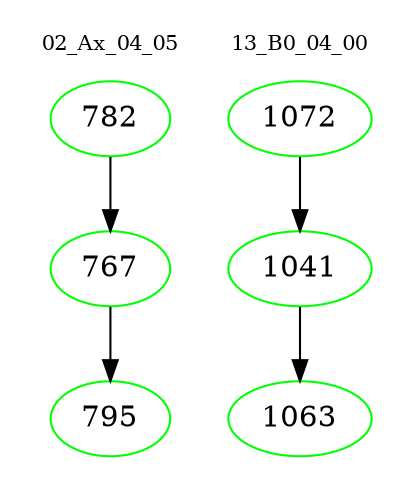 digraph{
subgraph cluster_0 {
color = white
label = "02_Ax_04_05";
fontsize=10;
T0_782 [label="782", color="green"]
T0_782 -> T0_767 [color="black"]
T0_767 [label="767", color="green"]
T0_767 -> T0_795 [color="black"]
T0_795 [label="795", color="green"]
}
subgraph cluster_1 {
color = white
label = "13_B0_04_00";
fontsize=10;
T1_1072 [label="1072", color="green"]
T1_1072 -> T1_1041 [color="black"]
T1_1041 [label="1041", color="green"]
T1_1041 -> T1_1063 [color="black"]
T1_1063 [label="1063", color="green"]
}
}
